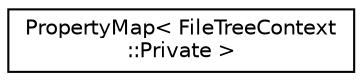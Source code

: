 digraph "Graphical Class Hierarchy"
{
 // LATEX_PDF_SIZE
  edge [fontname="Helvetica",fontsize="10",labelfontname="Helvetica",labelfontsize="10"];
  node [fontname="Helvetica",fontsize="10",shape=record];
  rankdir="LR";
  Node0 [label="PropertyMap\< FileTreeContext\l::Private \>",height=0.2,width=0.4,color="black", fillcolor="white", style="filled",URL="$classPropertyMap.html",tooltip=" "];
}
